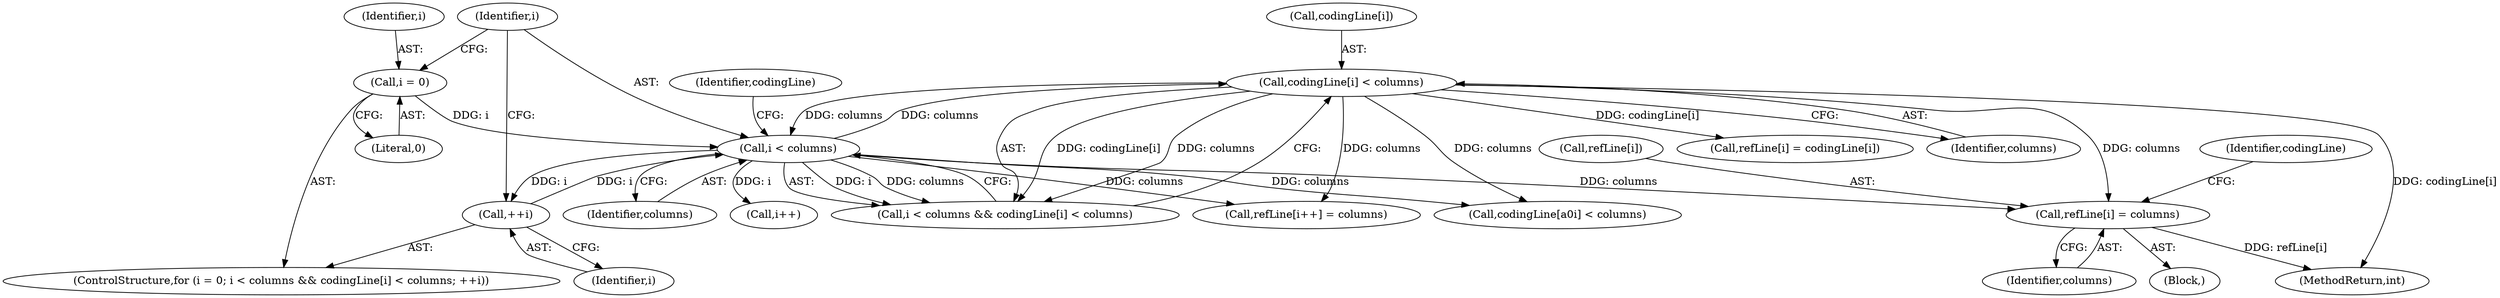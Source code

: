 digraph "1_poppler_b1026b5978c385328f2a15a2185c599a563edf91@del" {
"1000162" [label="(Call,refLine[i] = columns)"];
"1000138" [label="(Call,i < columns)"];
"1000134" [label="(Call,i = 0)"];
"1000146" [label="(Call,++i)"];
"1000141" [label="(Call,codingLine[i] < columns)"];
"1000149" [label="(Call,refLine[i] = codingLine[i])"];
"1000145" [label="(Identifier,columns)"];
"1000169" [label="(Identifier,codingLine)"];
"1000163" [label="(Call,refLine[i])"];
"1000162" [label="(Call,refLine[i] = columns)"];
"1000138" [label="(Call,i < columns)"];
"1000132" [label="(Block,)"];
"1000140" [label="(Identifier,columns)"];
"1000147" [label="(Identifier,i)"];
"1000136" [label="(Literal,0)"];
"1000134" [label="(Call,i = 0)"];
"1000156" [label="(Call,refLine[i++] = columns)"];
"1000166" [label="(Identifier,columns)"];
"1000137" [label="(Call,i < columns && codingLine[i] < columns)"];
"1000141" [label="(Call,codingLine[i] < columns)"];
"1000142" [label="(Call,codingLine[i])"];
"1000180" [label="(Call,codingLine[a0i] < columns)"];
"1000133" [label="(ControlStructure,for (i = 0; i < columns && codingLine[i] < columns; ++i))"];
"1000139" [label="(Identifier,i)"];
"1000135" [label="(Identifier,i)"];
"1001370" [label="(MethodReturn,int)"];
"1000146" [label="(Call,++i)"];
"1000159" [label="(Call,i++)"];
"1000143" [label="(Identifier,codingLine)"];
"1000162" -> "1000132"  [label="AST: "];
"1000162" -> "1000166"  [label="CFG: "];
"1000163" -> "1000162"  [label="AST: "];
"1000166" -> "1000162"  [label="AST: "];
"1000169" -> "1000162"  [label="CFG: "];
"1000162" -> "1001370"  [label="DDG: refLine[i]"];
"1000138" -> "1000162"  [label="DDG: columns"];
"1000141" -> "1000162"  [label="DDG: columns"];
"1000138" -> "1000137"  [label="AST: "];
"1000138" -> "1000140"  [label="CFG: "];
"1000139" -> "1000138"  [label="AST: "];
"1000140" -> "1000138"  [label="AST: "];
"1000143" -> "1000138"  [label="CFG: "];
"1000137" -> "1000138"  [label="CFG: "];
"1000138" -> "1000137"  [label="DDG: i"];
"1000138" -> "1000137"  [label="DDG: columns"];
"1000134" -> "1000138"  [label="DDG: i"];
"1000146" -> "1000138"  [label="DDG: i"];
"1000141" -> "1000138"  [label="DDG: columns"];
"1000138" -> "1000141"  [label="DDG: columns"];
"1000138" -> "1000146"  [label="DDG: i"];
"1000138" -> "1000156"  [label="DDG: columns"];
"1000138" -> "1000159"  [label="DDG: i"];
"1000138" -> "1000180"  [label="DDG: columns"];
"1000134" -> "1000133"  [label="AST: "];
"1000134" -> "1000136"  [label="CFG: "];
"1000135" -> "1000134"  [label="AST: "];
"1000136" -> "1000134"  [label="AST: "];
"1000139" -> "1000134"  [label="CFG: "];
"1000146" -> "1000133"  [label="AST: "];
"1000146" -> "1000147"  [label="CFG: "];
"1000147" -> "1000146"  [label="AST: "];
"1000139" -> "1000146"  [label="CFG: "];
"1000141" -> "1000137"  [label="AST: "];
"1000141" -> "1000145"  [label="CFG: "];
"1000142" -> "1000141"  [label="AST: "];
"1000145" -> "1000141"  [label="AST: "];
"1000137" -> "1000141"  [label="CFG: "];
"1000141" -> "1001370"  [label="DDG: codingLine[i]"];
"1000141" -> "1000137"  [label="DDG: codingLine[i]"];
"1000141" -> "1000137"  [label="DDG: columns"];
"1000141" -> "1000149"  [label="DDG: codingLine[i]"];
"1000141" -> "1000156"  [label="DDG: columns"];
"1000141" -> "1000180"  [label="DDG: columns"];
}
